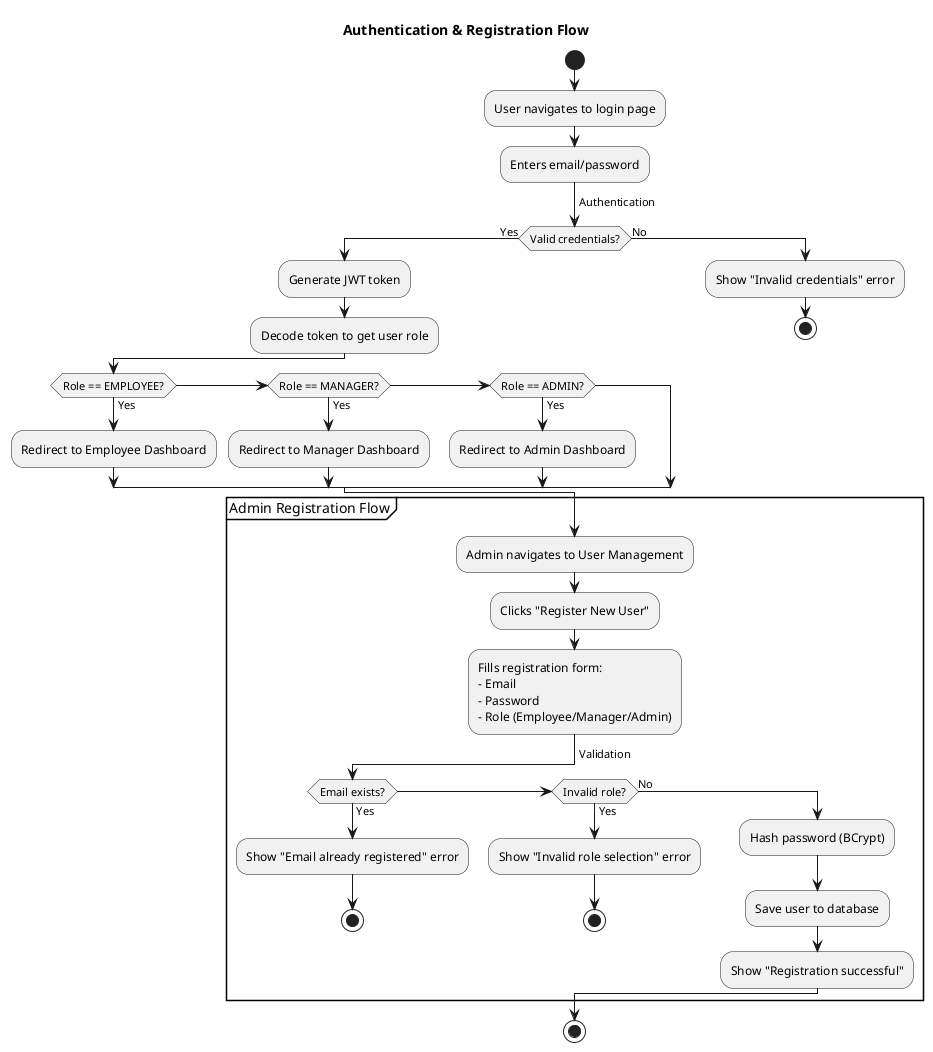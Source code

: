 @startuml
title Authentication & Registration Flow

start
:User navigates to login page;
:Enters email/password;

-> Authentication;

if (Valid credentials?) then (Yes)
  :Generate JWT token;
  :Decode token to get user role;

  if (Role == EMPLOYEE?) then (Yes)
    :Redirect to Employee Dashboard;
  else if (Role == MANAGER?) then (Yes)
    :Redirect to Manager Dashboard;
  else if (Role == ADMIN?) then (Yes)
    :Redirect to Admin Dashboard;
  endif

else (No)
  :Show "Invalid credentials" error;
  stop
endif

partition Admin Registration Flow {
  :Admin navigates to User Management;
  :Clicks "Register New User";
  :Fills registration form:
  - Email
  - Password
  - Role (Employee/Manager/Admin);

  -> Validation;

  if (Email exists?) then (Yes)
    :Show "Email already registered" error;
    stop
  else if (Invalid role?) then (Yes)
    :Show "Invalid role selection" error;
    stop
  else (No)
    :Hash password (BCrypt);
    :Save user to database;
    :Show "Registration successful";
  endif
}

stop
@enduml